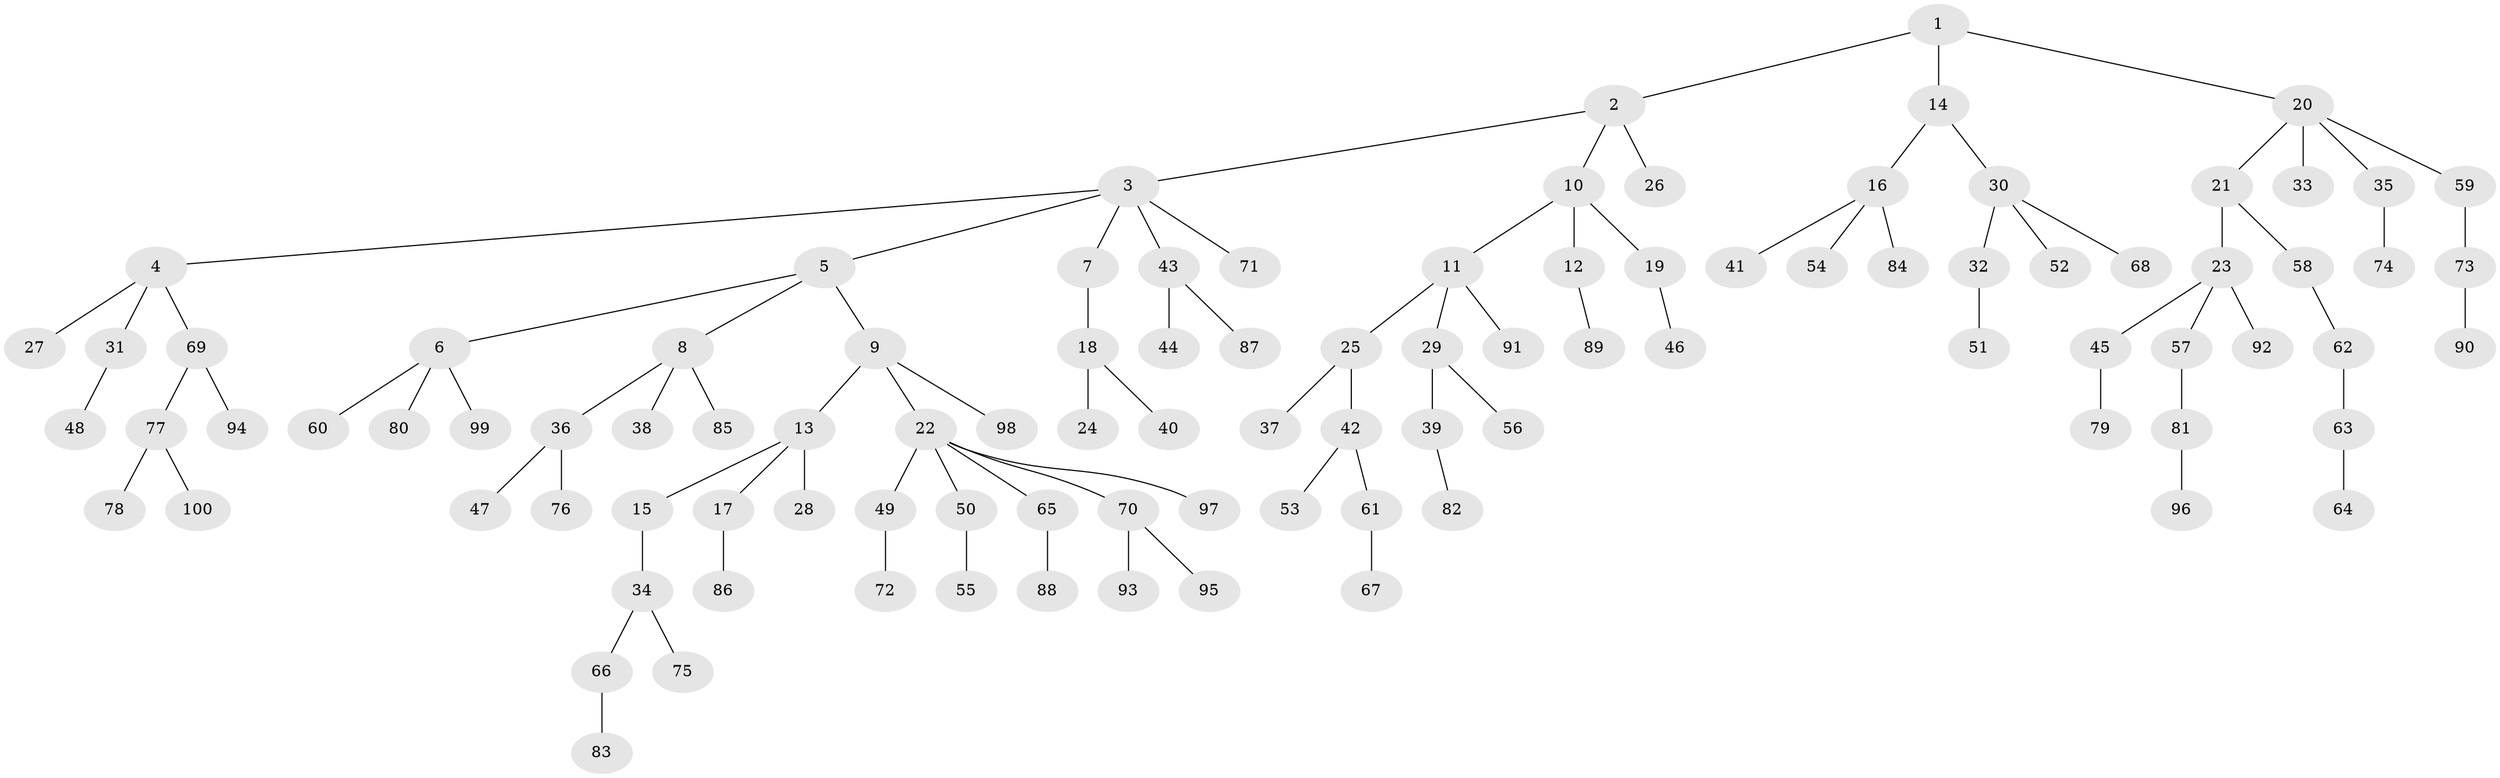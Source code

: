 // Generated by graph-tools (version 1.1) at 2025/11/02/21/25 10:11:10]
// undirected, 100 vertices, 99 edges
graph export_dot {
graph [start="1"]
  node [color=gray90,style=filled];
  1;
  2;
  3;
  4;
  5;
  6;
  7;
  8;
  9;
  10;
  11;
  12;
  13;
  14;
  15;
  16;
  17;
  18;
  19;
  20;
  21;
  22;
  23;
  24;
  25;
  26;
  27;
  28;
  29;
  30;
  31;
  32;
  33;
  34;
  35;
  36;
  37;
  38;
  39;
  40;
  41;
  42;
  43;
  44;
  45;
  46;
  47;
  48;
  49;
  50;
  51;
  52;
  53;
  54;
  55;
  56;
  57;
  58;
  59;
  60;
  61;
  62;
  63;
  64;
  65;
  66;
  67;
  68;
  69;
  70;
  71;
  72;
  73;
  74;
  75;
  76;
  77;
  78;
  79;
  80;
  81;
  82;
  83;
  84;
  85;
  86;
  87;
  88;
  89;
  90;
  91;
  92;
  93;
  94;
  95;
  96;
  97;
  98;
  99;
  100;
  1 -- 2;
  1 -- 14;
  1 -- 20;
  2 -- 3;
  2 -- 10;
  2 -- 26;
  3 -- 4;
  3 -- 5;
  3 -- 7;
  3 -- 43;
  3 -- 71;
  4 -- 27;
  4 -- 31;
  4 -- 69;
  5 -- 6;
  5 -- 8;
  5 -- 9;
  6 -- 60;
  6 -- 80;
  6 -- 99;
  7 -- 18;
  8 -- 36;
  8 -- 38;
  8 -- 85;
  9 -- 13;
  9 -- 22;
  9 -- 98;
  10 -- 11;
  10 -- 12;
  10 -- 19;
  11 -- 25;
  11 -- 29;
  11 -- 91;
  12 -- 89;
  13 -- 15;
  13 -- 17;
  13 -- 28;
  14 -- 16;
  14 -- 30;
  15 -- 34;
  16 -- 41;
  16 -- 54;
  16 -- 84;
  17 -- 86;
  18 -- 24;
  18 -- 40;
  19 -- 46;
  20 -- 21;
  20 -- 33;
  20 -- 35;
  20 -- 59;
  21 -- 23;
  21 -- 58;
  22 -- 49;
  22 -- 50;
  22 -- 65;
  22 -- 70;
  22 -- 97;
  23 -- 45;
  23 -- 57;
  23 -- 92;
  25 -- 37;
  25 -- 42;
  29 -- 39;
  29 -- 56;
  30 -- 32;
  30 -- 52;
  30 -- 68;
  31 -- 48;
  32 -- 51;
  34 -- 66;
  34 -- 75;
  35 -- 74;
  36 -- 47;
  36 -- 76;
  39 -- 82;
  42 -- 53;
  42 -- 61;
  43 -- 44;
  43 -- 87;
  45 -- 79;
  49 -- 72;
  50 -- 55;
  57 -- 81;
  58 -- 62;
  59 -- 73;
  61 -- 67;
  62 -- 63;
  63 -- 64;
  65 -- 88;
  66 -- 83;
  69 -- 77;
  69 -- 94;
  70 -- 93;
  70 -- 95;
  73 -- 90;
  77 -- 78;
  77 -- 100;
  81 -- 96;
}
